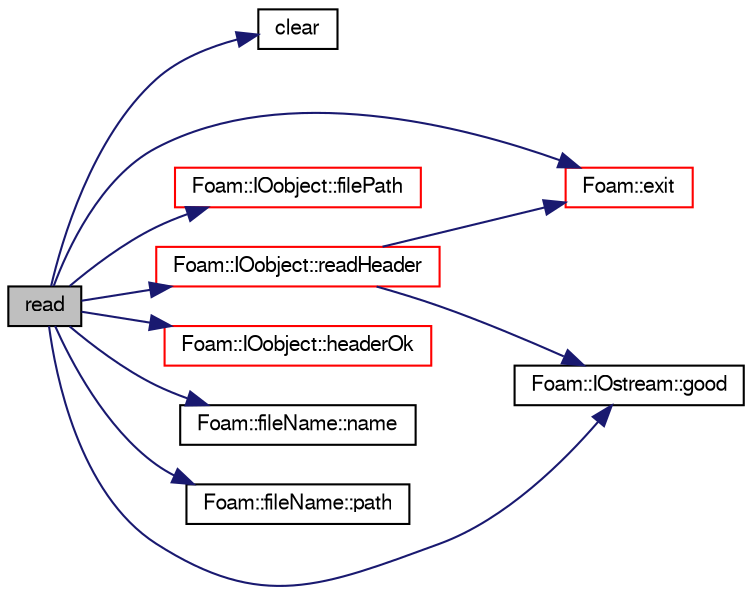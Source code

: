 digraph "read"
{
  bgcolor="transparent";
  edge [fontname="FreeSans",fontsize="10",labelfontname="FreeSans",labelfontsize="10"];
  node [fontname="FreeSans",fontsize="10",shape=record];
  rankdir="LR";
  Node630 [label="read",height=0.2,width=0.4,color="black", fillcolor="grey75", style="filled", fontcolor="black"];
  Node630 -> Node631 [color="midnightblue",fontsize="10",style="solid",fontname="FreeSans"];
  Node631 [label="clear",height=0.2,width=0.4,color="black",URL="$a38057.html#a3a533f9231a5668b9d8f301a79d57b73"];
  Node630 -> Node632 [color="midnightblue",fontsize="10",style="solid",fontname="FreeSans"];
  Node632 [label="Foam::exit",height=0.2,width=0.4,color="red",URL="$a21124.html#a06ca7250d8e89caf05243ec094843642"];
  Node630 -> Node679 [color="midnightblue",fontsize="10",style="solid",fontname="FreeSans"];
  Node679 [label="Foam::IOobject::filePath",height=0.2,width=0.4,color="red",URL="$a26142.html#a698f54dd16f5ec2931aeff16fd4878c8",tooltip="Return complete path + object name if the file exists. "];
  Node630 -> Node669 [color="midnightblue",fontsize="10",style="solid",fontname="FreeSans"];
  Node669 [label="Foam::IOstream::good",height=0.2,width=0.4,color="black",URL="$a26226.html#abdcc7f96f487faadc7769afcf58fe992",tooltip="Return true if next operation might succeed. "];
  Node630 -> Node692 [color="midnightblue",fontsize="10",style="solid",fontname="FreeSans"];
  Node692 [label="Foam::IOobject::headerOk",height=0.2,width=0.4,color="red",URL="$a26142.html#a9d4879c850ce41d945ff77e788de3a23",tooltip="Read and check header info. "];
  Node630 -> Node693 [color="midnightblue",fontsize="10",style="solid",fontname="FreeSans"];
  Node693 [label="Foam::fileName::name",height=0.2,width=0.4,color="black",URL="$a28234.html#a433b30fb3a93b9b4d07204699a319ca5",tooltip="Return file name (part beyond last /) "];
  Node630 -> Node694 [color="midnightblue",fontsize="10",style="solid",fontname="FreeSans"];
  Node694 [label="Foam::fileName::path",height=0.2,width=0.4,color="black",URL="$a28234.html#abe7b9078c8e7356c6131b70a8f729372",tooltip="Return directory path name (part before last /) "];
  Node630 -> Node695 [color="midnightblue",fontsize="10",style="solid",fontname="FreeSans"];
  Node695 [label="Foam::IOobject::readHeader",height=0.2,width=0.4,color="red",URL="$a26142.html#acc5353ca76293212d9dba8a82c0d9a44",tooltip="Read header. "];
  Node695 -> Node632 [color="midnightblue",fontsize="10",style="solid",fontname="FreeSans"];
  Node695 -> Node669 [color="midnightblue",fontsize="10",style="solid",fontname="FreeSans"];
}
